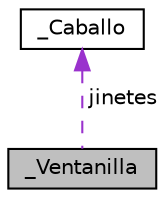 digraph "_Ventanilla"
{
  edge [fontname="Helvetica",fontsize="10",labelfontname="Helvetica",labelfontsize="10"];
  node [fontname="Helvetica",fontsize="10",shape=record];
  Node1 [label="_Ventanilla",height=0.2,width=0.4,color="black", fillcolor="grey75", style="filled", fontcolor="black"];
  Node2 -> Node1 [dir="back",color="darkorchid3",fontsize="10",style="dashed",label=" jinetes" ,fontname="Helvetica"];
  Node2 [label="_Caballo",height=0.2,width=0.4,color="black", fillcolor="white", style="filled",URL="$struct__Caballo.html"];
}
